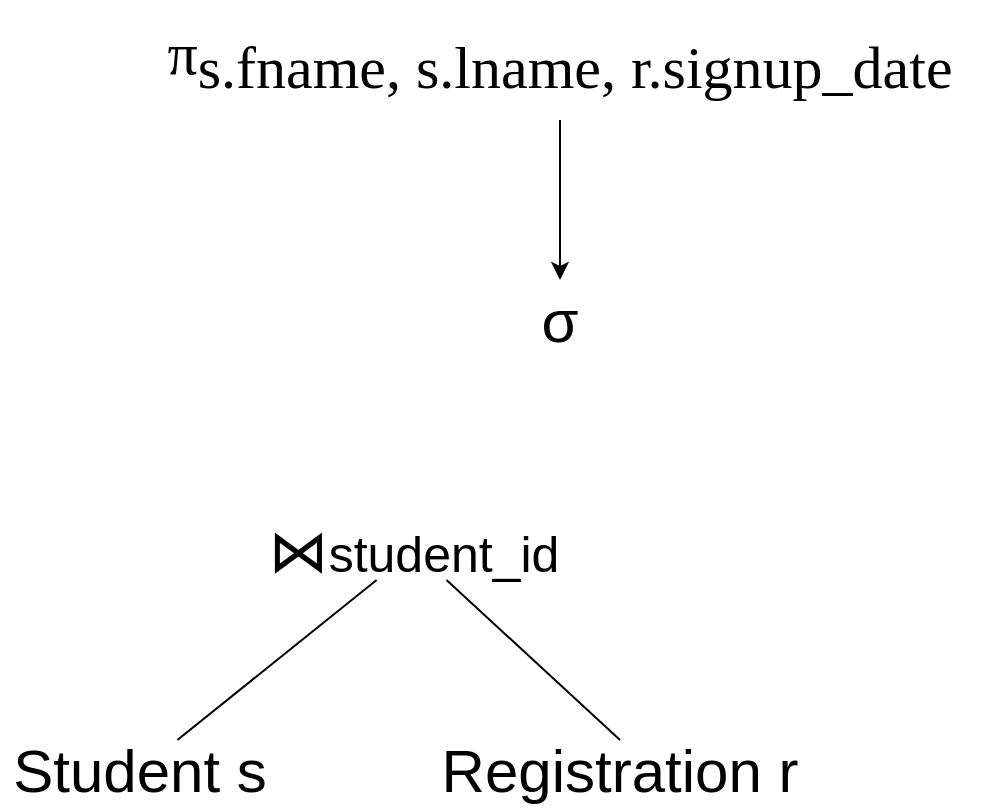<mxfile version="20.6.0" type="github">
  <diagram id="tg17tLy-XA2kkZirFRVz" name="Trang-1">
    <mxGraphModel dx="942" dy="582" grid="1" gridSize="10" guides="1" tooltips="1" connect="1" arrows="1" fold="1" page="1" pageScale="1" pageWidth="827" pageHeight="1169" math="0" shadow="0">
      <root>
        <mxCell id="0" />
        <mxCell id="1" parent="0" />
        <mxCell id="DvtB3PzLBYmNerBQFzdr-5" style="edgeStyle=orthogonalEdgeStyle;rounded=0;orthogonalLoop=1;jettySize=auto;html=1;fontSize=30;" edge="1" parent="1" source="DvtB3PzLBYmNerBQFzdr-1" target="DvtB3PzLBYmNerBQFzdr-2">
          <mxGeometry relative="1" as="geometry">
            <mxPoint x="440" y="120" as="targetPoint" />
          </mxGeometry>
        </mxCell>
        <mxCell id="DvtB3PzLBYmNerBQFzdr-1" value="&lt;span id=&quot;docs-internal-guid-24cfe74f-7fff-80c8-4b2b-47ca78d1e50c&quot; style=&quot;font-size: 30px;&quot;&gt;&lt;span style=&quot;font-size: 30px; font-family: &amp;quot;Times New Roman&amp;quot;; background-color: transparent; font-variant-numeric: normal; font-variant-east-asian: normal;&quot;&gt;π&lt;sub style=&quot;font-size: 30px;&quot;&gt;s.fname, s.lname, r.signup_date&lt;/sub&gt;&lt;/span&gt;&lt;/span&gt;" style="text;html=1;strokeColor=none;fillColor=none;align=center;verticalAlign=middle;whiteSpace=wrap;rounded=0;fontSize=30;" vertex="1" parent="1">
          <mxGeometry x="230" width="420" height="60" as="geometry" />
        </mxCell>
        <mxCell id="DvtB3PzLBYmNerBQFzdr-2" value="σ" style="text;html=1;strokeColor=none;fillColor=none;align=center;verticalAlign=middle;whiteSpace=wrap;rounded=0;fontSize=30;" vertex="1" parent="1">
          <mxGeometry x="410" y="140" width="60" height="40" as="geometry" />
        </mxCell>
        <mxCell id="DvtB3PzLBYmNerBQFzdr-8" style="rounded=0;orthogonalLoop=1;jettySize=auto;html=1;fontSize=30;endArrow=none;endFill=0;" edge="1" parent="1" source="DvtB3PzLBYmNerBQFzdr-3" target="DvtB3PzLBYmNerBQFzdr-6">
          <mxGeometry relative="1" as="geometry" />
        </mxCell>
        <mxCell id="DvtB3PzLBYmNerBQFzdr-10" style="edgeStyle=none;rounded=0;orthogonalLoop=1;jettySize=auto;html=1;entryX=0.5;entryY=0;entryDx=0;entryDy=0;fontSize=30;endArrow=none;endFill=0;" edge="1" parent="1" source="DvtB3PzLBYmNerBQFzdr-3" target="DvtB3PzLBYmNerBQFzdr-7">
          <mxGeometry relative="1" as="geometry" />
        </mxCell>
        <mxCell id="DvtB3PzLBYmNerBQFzdr-3" value="⋈&lt;span style=&quot;font-size: 25px;&quot;&gt;student_id&lt;/span&gt;" style="text;html=1;strokeColor=none;fillColor=none;align=center;verticalAlign=middle;whiteSpace=wrap;rounded=0;fontSize=30;" vertex="1" parent="1">
          <mxGeometry x="290" y="260" width="154" height="30" as="geometry" />
        </mxCell>
        <mxCell id="DvtB3PzLBYmNerBQFzdr-6" value="Student s" style="text;html=1;strokeColor=none;fillColor=none;align=center;verticalAlign=middle;whiteSpace=wrap;rounded=0;fontSize=30;" vertex="1" parent="1">
          <mxGeometry x="160" y="370" width="140" height="30" as="geometry" />
        </mxCell>
        <mxCell id="DvtB3PzLBYmNerBQFzdr-7" value="Registration r" style="text;html=1;strokeColor=none;fillColor=none;align=center;verticalAlign=middle;whiteSpace=wrap;rounded=0;fontSize=30;" vertex="1" parent="1">
          <mxGeometry x="360" y="370" width="220" height="30" as="geometry" />
        </mxCell>
      </root>
    </mxGraphModel>
  </diagram>
</mxfile>
